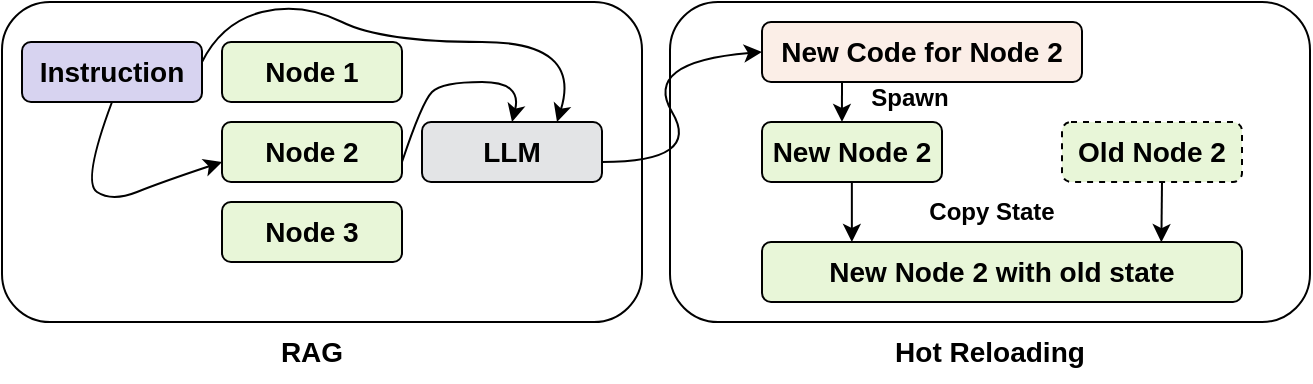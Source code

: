 <mxfile version="24.7.10">
  <diagram name="Page-1" id="MpIWeJbdh5Kd0poBk-Rj">
    <mxGraphModel dx="973" dy="883" grid="1" gridSize="10" guides="1" tooltips="1" connect="1" arrows="1" fold="1" page="1" pageScale="1" pageWidth="827" pageHeight="1169" math="0" shadow="0">
      <root>
        <mxCell id="0" />
        <mxCell id="1" parent="0" />
        <mxCell id="kSFPQLvTRyV1PGuO4xu3-5" value="" style="rounded=1;whiteSpace=wrap;html=1;fillColor=none;" vertex="1" parent="1">
          <mxGeometry x="80" y="400" width="320" height="160" as="geometry" />
        </mxCell>
        <mxCell id="kSFPQLvTRyV1PGuO4xu3-6" value="&lt;b&gt;&lt;font style=&quot;font-size: 14px;&quot;&gt;Node 1&lt;/font&gt;&lt;/b&gt;" style="rounded=1;whiteSpace=wrap;html=1;fillColor=#E8F6D8;" vertex="1" parent="1">
          <mxGeometry x="190" y="420" width="90" height="30" as="geometry" />
        </mxCell>
        <mxCell id="kSFPQLvTRyV1PGuO4xu3-7" value="&lt;b&gt;&lt;font style=&quot;font-size: 14px;&quot;&gt;Node 2&lt;/font&gt;&lt;/b&gt;" style="rounded=1;whiteSpace=wrap;html=1;fillColor=#E8F6D8;" vertex="1" parent="1">
          <mxGeometry x="190" y="460" width="90" height="30" as="geometry" />
        </mxCell>
        <mxCell id="kSFPQLvTRyV1PGuO4xu3-8" value="&lt;b&gt;&lt;font style=&quot;font-size: 14px;&quot;&gt;Node 3&lt;/font&gt;&lt;/b&gt;" style="rounded=1;whiteSpace=wrap;html=1;fillColor=#E8F6D8;" vertex="1" parent="1">
          <mxGeometry x="190" y="500" width="90" height="30" as="geometry" />
        </mxCell>
        <mxCell id="kSFPQLvTRyV1PGuO4xu3-9" value="&lt;b&gt;&lt;font style=&quot;font-size: 14px;&quot;&gt;LLM&lt;/font&gt;&lt;/b&gt;" style="rounded=1;whiteSpace=wrap;html=1;fillColor=#E3E4E6;" vertex="1" parent="1">
          <mxGeometry x="290" y="460" width="90" height="30" as="geometry" />
        </mxCell>
        <mxCell id="kSFPQLvTRyV1PGuO4xu3-11" value="&lt;font style=&quot;font-size: 14px;&quot;&gt;&lt;b&gt;Instruction&lt;/b&gt;&lt;/font&gt;" style="rounded=1;whiteSpace=wrap;html=1;fillColor=#D7D3F0;" vertex="1" parent="1">
          <mxGeometry x="90" y="420" width="90" height="30" as="geometry" />
        </mxCell>
        <mxCell id="kSFPQLvTRyV1PGuO4xu3-12" value="" style="rounded=1;whiteSpace=wrap;html=1;fillColor=none;" vertex="1" parent="1">
          <mxGeometry x="414" y="400" width="320" height="160" as="geometry" />
        </mxCell>
        <mxCell id="kSFPQLvTRyV1PGuO4xu3-13" value="&lt;b&gt;&lt;font style=&quot;font-size: 14px;&quot;&gt;New Node 2&lt;/font&gt;&lt;/b&gt;" style="rounded=1;whiteSpace=wrap;html=1;fillColor=#E8F6D8;" vertex="1" parent="1">
          <mxGeometry x="460" y="460" width="90" height="30" as="geometry" />
        </mxCell>
        <mxCell id="kSFPQLvTRyV1PGuO4xu3-14" value="&lt;b&gt;&lt;font style=&quot;font-size: 14px;&quot;&gt;Old Node 2&lt;/font&gt;&lt;/b&gt;" style="rounded=1;whiteSpace=wrap;html=1;fillColor=#E8F6D8;dashed=1;" vertex="1" parent="1">
          <mxGeometry x="610" y="460" width="90" height="30" as="geometry" />
        </mxCell>
        <mxCell id="kSFPQLvTRyV1PGuO4xu3-15" value="&lt;b&gt;&lt;font style=&quot;font-size: 14px;&quot;&gt;New Node 2 with old state&lt;/font&gt;&lt;/b&gt;" style="rounded=1;whiteSpace=wrap;html=1;fillColor=#E8F6D8;" vertex="1" parent="1">
          <mxGeometry x="460" y="520" width="240" height="30" as="geometry" />
        </mxCell>
        <mxCell id="kSFPQLvTRyV1PGuO4xu3-16" value="&lt;b&gt;&lt;font style=&quot;font-size: 14px;&quot;&gt;New Code for Node 2&lt;/font&gt;&lt;/b&gt;" style="rounded=1;whiteSpace=wrap;html=1;fillColor=#FBEEE7;" vertex="1" parent="1">
          <mxGeometry x="460" y="410" width="160" height="30" as="geometry" />
        </mxCell>
        <mxCell id="kSFPQLvTRyV1PGuO4xu3-17" value="&lt;b&gt;&lt;font style=&quot;font-size: 14px;&quot;&gt;RAG&lt;/font&gt;&lt;/b&gt;" style="text;html=1;align=center;verticalAlign=middle;whiteSpace=wrap;rounded=0;" vertex="1" parent="1">
          <mxGeometry x="205" y="560" width="60" height="30" as="geometry" />
        </mxCell>
        <mxCell id="kSFPQLvTRyV1PGuO4xu3-18" value="&lt;b&gt;&lt;font style=&quot;font-size: 14px;&quot;&gt;Hot Reloading&lt;/font&gt;&lt;/b&gt;" style="text;html=1;align=center;verticalAlign=middle;whiteSpace=wrap;rounded=0;" vertex="1" parent="1">
          <mxGeometry x="521" y="560" width="106" height="30" as="geometry" />
        </mxCell>
        <mxCell id="kSFPQLvTRyV1PGuO4xu3-27" value="" style="curved=1;endArrow=classic;html=1;rounded=0;entryX=0.75;entryY=0;entryDx=0;entryDy=0;" edge="1" parent="1" target="kSFPQLvTRyV1PGuO4xu3-9">
          <mxGeometry width="50" height="50" relative="1" as="geometry">
            <mxPoint x="180" y="430" as="sourcePoint" />
            <mxPoint x="230" y="380" as="targetPoint" />
            <Array as="points">
              <mxPoint x="190" y="410" />
              <mxPoint x="230" y="400" />
              <mxPoint x="270" y="420" />
              <mxPoint x="370" y="420" />
            </Array>
          </mxGeometry>
        </mxCell>
        <mxCell id="kSFPQLvTRyV1PGuO4xu3-28" value="" style="curved=1;endArrow=classic;html=1;rounded=0;exitX=0.5;exitY=1;exitDx=0;exitDy=0;" edge="1" parent="1" source="kSFPQLvTRyV1PGuO4xu3-11">
          <mxGeometry width="50" height="50" relative="1" as="geometry">
            <mxPoint x="140" y="530" as="sourcePoint" />
            <mxPoint x="190" y="480" as="targetPoint" />
            <Array as="points">
              <mxPoint x="120" y="490" />
              <mxPoint x="135" y="500" />
              <mxPoint x="160" y="490" />
            </Array>
          </mxGeometry>
        </mxCell>
        <mxCell id="kSFPQLvTRyV1PGuO4xu3-29" value="" style="curved=1;endArrow=classic;html=1;rounded=0;entryX=0.5;entryY=0;entryDx=0;entryDy=0;" edge="1" parent="1" target="kSFPQLvTRyV1PGuO4xu3-9">
          <mxGeometry width="50" height="50" relative="1" as="geometry">
            <mxPoint x="280" y="480" as="sourcePoint" />
            <mxPoint x="330" y="430" as="targetPoint" />
            <Array as="points">
              <mxPoint x="290" y="450" />
              <mxPoint x="300" y="440" />
              <mxPoint x="340" y="440" />
            </Array>
          </mxGeometry>
        </mxCell>
        <mxCell id="kSFPQLvTRyV1PGuO4xu3-30" value="" style="curved=1;endArrow=classic;html=1;rounded=0;entryX=0;entryY=0.5;entryDx=0;entryDy=0;" edge="1" parent="1" target="kSFPQLvTRyV1PGuO4xu3-16">
          <mxGeometry width="50" height="50" relative="1" as="geometry">
            <mxPoint x="380" y="480" as="sourcePoint" />
            <mxPoint x="430" y="430" as="targetPoint" />
            <Array as="points">
              <mxPoint x="430" y="480" />
              <mxPoint x="400" y="430" />
            </Array>
          </mxGeometry>
        </mxCell>
        <mxCell id="kSFPQLvTRyV1PGuO4xu3-32" value="" style="endArrow=classic;html=1;rounded=0;entryX=0.444;entryY=-0.002;entryDx=0;entryDy=0;exitX=0.25;exitY=1;exitDx=0;exitDy=0;entryPerimeter=0;" edge="1" parent="1" source="kSFPQLvTRyV1PGuO4xu3-16" target="kSFPQLvTRyV1PGuO4xu3-13">
          <mxGeometry width="50" height="50" relative="1" as="geometry">
            <mxPoint x="500" y="440" as="sourcePoint" />
            <mxPoint x="550" y="390" as="targetPoint" />
          </mxGeometry>
        </mxCell>
        <mxCell id="kSFPQLvTRyV1PGuO4xu3-33" value="" style="endArrow=classic;html=1;rounded=0;entryX=0.832;entryY=0.003;entryDx=0;entryDy=0;exitX=0.25;exitY=1;exitDx=0;exitDy=0;entryPerimeter=0;" edge="1" parent="1" target="kSFPQLvTRyV1PGuO4xu3-15">
          <mxGeometry width="50" height="50" relative="1" as="geometry">
            <mxPoint x="660" y="490" as="sourcePoint" />
            <mxPoint x="660" y="510" as="targetPoint" />
          </mxGeometry>
        </mxCell>
        <mxCell id="kSFPQLvTRyV1PGuO4xu3-34" value="" style="endArrow=classic;html=1;rounded=0;entryX=0.832;entryY=0.003;entryDx=0;entryDy=0;exitX=0.25;exitY=1;exitDx=0;exitDy=0;entryPerimeter=0;" edge="1" parent="1">
          <mxGeometry width="50" height="50" relative="1" as="geometry">
            <mxPoint x="504.93" y="490" as="sourcePoint" />
            <mxPoint x="504.93" y="520" as="targetPoint" />
          </mxGeometry>
        </mxCell>
        <mxCell id="kSFPQLvTRyV1PGuO4xu3-35" value="&lt;font style=&quot;font-size: 12px;&quot;&gt;&lt;b&gt;Spawn&lt;/b&gt;&lt;/font&gt;" style="text;html=1;align=center;verticalAlign=middle;whiteSpace=wrap;rounded=0;" vertex="1" parent="1">
          <mxGeometry x="504" y="433" width="60" height="30" as="geometry" />
        </mxCell>
        <mxCell id="kSFPQLvTRyV1PGuO4xu3-36" value="&lt;font style=&quot;font-size: 12px;&quot;&gt;&lt;b&gt;Copy State&lt;/b&gt;&lt;/font&gt;" style="text;html=1;align=center;verticalAlign=middle;whiteSpace=wrap;rounded=0;" vertex="1" parent="1">
          <mxGeometry x="540" y="490" width="70" height="30" as="geometry" />
        </mxCell>
      </root>
    </mxGraphModel>
  </diagram>
</mxfile>
